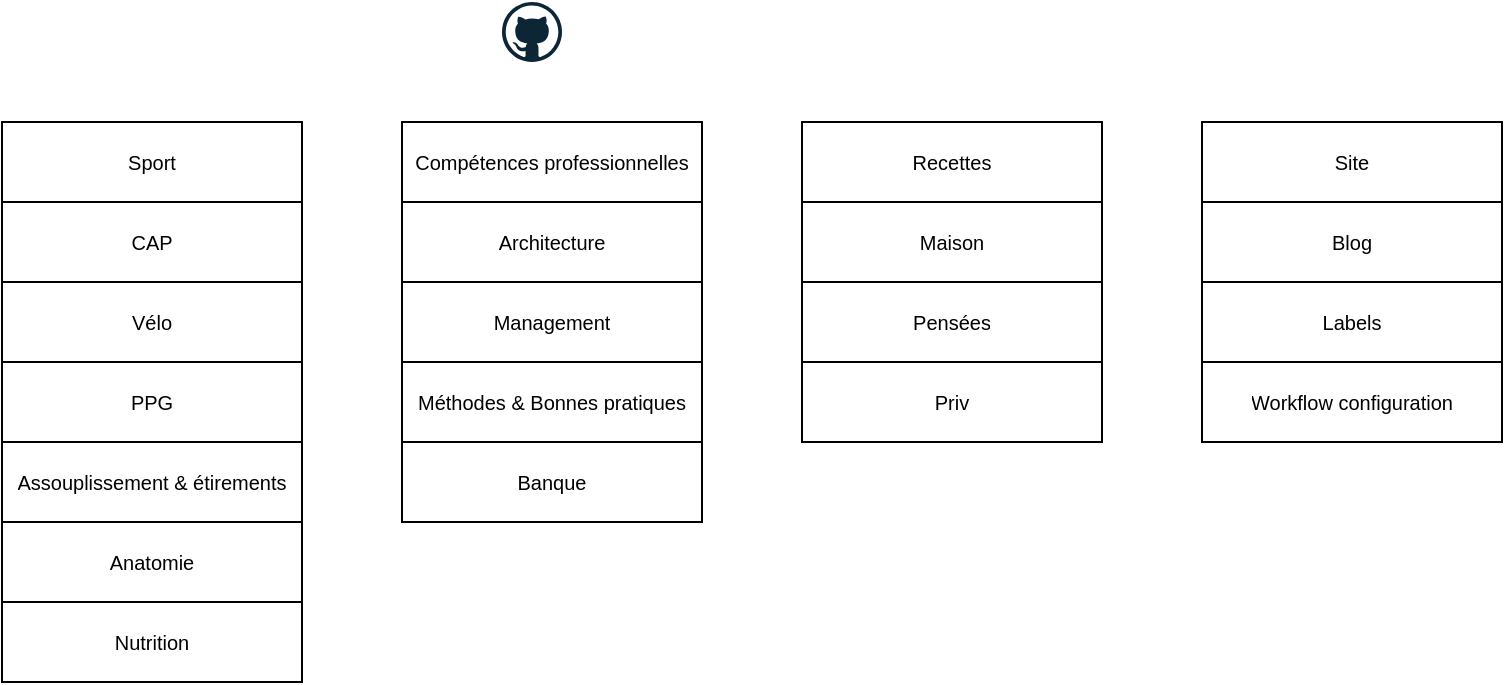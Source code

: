 <mxfile version="13.7.9" type="device"><diagram id="PSGBPLNP3vqcPFXVVVa6" name="Page-1"><mxGraphModel dx="981" dy="563" grid="1" gridSize="10" guides="0" tooltips="1" connect="1" arrows="1" fold="1" page="1" pageScale="1" pageWidth="1169" pageHeight="827" math="0" shadow="0"><root><mxCell id="0"/><mxCell id="1" parent="0"/><mxCell id="f8MAgHsYSVisA1iL0quK-7" value="" style="shape=table;whiteSpace=wrap;startSize=0;container=1;collapsible=0;childLayout=tableLayout;spacing=4;html=1;fontSize=12;" parent="1" vertex="1"><mxGeometry x="90" y="140" width="150" height="280" as="geometry"/></mxCell><mxCell id="f8MAgHsYSVisA1iL0quK-8" value="" style="shape=partialRectangle;html=1;whiteSpace=wrap;collapsible=0;dropTarget=0;pointerEvents=0;fillColor=none;top=0;left=0;bottom=0;right=0;points=[[0,0.5],[1,0.5]];portConstraint=eastwest;" parent="f8MAgHsYSVisA1iL0quK-7" vertex="1"><mxGeometry width="150" height="40" as="geometry"/></mxCell><UserObject label="Sport" link="https://github.com/orgs/TheFeloDevTeam/projects/34" id="f8MAgHsYSVisA1iL0quK-9"><mxCell style="shape=partialRectangle;html=1;whiteSpace=wrap;connectable=0;fillColor=none;top=0;left=0;bottom=0;right=0;overflow=hidden;spacing=4;fontSize=10;" parent="f8MAgHsYSVisA1iL0quK-8" vertex="1"><mxGeometry width="150" height="40" as="geometry"/></mxCell></UserObject><mxCell id="f8MAgHsYSVisA1iL0quK-12" value="" style="shape=partialRectangle;html=1;whiteSpace=wrap;collapsible=0;dropTarget=0;pointerEvents=0;fillColor=none;top=0;left=0;bottom=0;right=0;points=[[0,0.5],[1,0.5]];portConstraint=eastwest;" parent="f8MAgHsYSVisA1iL0quK-7" vertex="1"><mxGeometry y="40" width="150" height="40" as="geometry"/></mxCell><UserObject label="CAP" link="https://github.com/orgs/TheFeloDevTeam/projects/19" id="f8MAgHsYSVisA1iL0quK-13"><mxCell style="shape=partialRectangle;html=1;whiteSpace=wrap;connectable=0;fillColor=none;top=0;left=0;bottom=0;right=0;overflow=hidden;spacing=4;fontSize=10;" parent="f8MAgHsYSVisA1iL0quK-12" vertex="1"><mxGeometry width="150" height="40" as="geometry"/></mxCell></UserObject><mxCell id="f8MAgHsYSVisA1iL0quK-16" value="" style="shape=partialRectangle;html=1;whiteSpace=wrap;collapsible=0;dropTarget=0;pointerEvents=0;fillColor=none;top=0;left=0;bottom=0;right=0;points=[[0,0.5],[1,0.5]];portConstraint=eastwest;" parent="f8MAgHsYSVisA1iL0quK-7" vertex="1"><mxGeometry y="80" width="150" height="40" as="geometry"/></mxCell><UserObject label="Vélo" link="https://github.com/orgs/TheFeloDevTeam/projects/20" id="f8MAgHsYSVisA1iL0quK-17"><mxCell style="shape=partialRectangle;html=1;whiteSpace=wrap;connectable=0;fillColor=none;top=0;left=0;bottom=0;right=0;overflow=hidden;spacing=4;fontSize=10;" parent="f8MAgHsYSVisA1iL0quK-16" vertex="1"><mxGeometry width="150" height="40" as="geometry"/></mxCell></UserObject><mxCell id="f8MAgHsYSVisA1iL0quK-20" style="shape=partialRectangle;html=1;whiteSpace=wrap;collapsible=0;dropTarget=0;pointerEvents=0;fillColor=none;top=0;left=0;bottom=0;right=0;points=[[0,0.5],[1,0.5]];portConstraint=eastwest;" parent="f8MAgHsYSVisA1iL0quK-7" vertex="1"><mxGeometry y="120" width="150" height="40" as="geometry"/></mxCell><UserObject label="PPG" link="https://github.com/orgs/TheFeloDevTeam/projects/23" id="f8MAgHsYSVisA1iL0quK-21"><mxCell style="shape=partialRectangle;html=1;whiteSpace=wrap;connectable=0;fillColor=none;top=0;left=0;bottom=0;right=0;overflow=hidden;spacing=4;fontSize=10;" parent="f8MAgHsYSVisA1iL0quK-20" vertex="1"><mxGeometry width="150" height="40" as="geometry"/></mxCell></UserObject><mxCell id="f8MAgHsYSVisA1iL0quK-22" style="shape=partialRectangle;html=1;whiteSpace=wrap;collapsible=0;dropTarget=0;pointerEvents=0;fillColor=none;top=0;left=0;bottom=0;right=0;points=[[0,0.5],[1,0.5]];portConstraint=eastwest;" parent="f8MAgHsYSVisA1iL0quK-7" vertex="1"><mxGeometry y="160" width="150" height="40" as="geometry"/></mxCell><UserObject label="Assouplissement &amp;amp; étirements" link="https://github.com/orgs/TheFeloDevTeam/projects/25" id="f8MAgHsYSVisA1iL0quK-23"><mxCell style="shape=partialRectangle;html=1;whiteSpace=wrap;connectable=0;fillColor=none;top=0;left=0;bottom=0;right=0;overflow=hidden;spacing=4;fontSize=10;" parent="f8MAgHsYSVisA1iL0quK-22" vertex="1"><mxGeometry width="150" height="40" as="geometry"/></mxCell></UserObject><mxCell id="f8MAgHsYSVisA1iL0quK-24" style="shape=partialRectangle;html=1;whiteSpace=wrap;collapsible=0;dropTarget=0;pointerEvents=0;fillColor=none;top=0;left=0;bottom=0;right=0;points=[[0,0.5],[1,0.5]];portConstraint=eastwest;" parent="f8MAgHsYSVisA1iL0quK-7" vertex="1"><mxGeometry y="200" width="150" height="40" as="geometry"/></mxCell><UserObject label="Anatomie" link="https://github.com/orgs/TheFeloDevTeam/projects/35" id="f8MAgHsYSVisA1iL0quK-25"><mxCell style="shape=partialRectangle;html=1;whiteSpace=wrap;connectable=0;fillColor=none;top=0;left=0;bottom=0;right=0;overflow=hidden;spacing=4;fontSize=10;" parent="f8MAgHsYSVisA1iL0quK-24" vertex="1"><mxGeometry width="150" height="40" as="geometry"/></mxCell></UserObject><mxCell id="f8MAgHsYSVisA1iL0quK-26" style="shape=partialRectangle;html=1;whiteSpace=wrap;collapsible=0;dropTarget=0;pointerEvents=0;fillColor=none;top=0;left=0;bottom=0;right=0;points=[[0,0.5],[1,0.5]];portConstraint=eastwest;" parent="f8MAgHsYSVisA1iL0quK-7" vertex="1"><mxGeometry y="240" width="150" height="40" as="geometry"/></mxCell><UserObject label="Nutrition" link="https://github.com/orgs/TheFeloDevTeam/projects/21" id="f8MAgHsYSVisA1iL0quK-27"><mxCell style="shape=partialRectangle;html=1;whiteSpace=wrap;connectable=0;fillColor=none;top=0;left=0;bottom=0;right=0;overflow=hidden;spacing=4;fontSize=10;" parent="f8MAgHsYSVisA1iL0quK-26" vertex="1"><mxGeometry width="150" height="40" as="geometry"/></mxCell></UserObject><UserObject label="" link="https://github.com/orgs/TheFeloDevTeam/projects?query=is%3Aopen+sort%3Aname-asc" Description="Tous les projets" id="f8MAgHsYSVisA1iL0quK-28"><mxCell style="dashed=0;outlineConnect=0;html=1;align=center;labelPosition=center;verticalLabelPosition=bottom;verticalAlign=top;shape=mxgraph.weblogos.github;aspect=fixed;" parent="1" vertex="1"><mxGeometry x="340" y="80" width="30" height="30" as="geometry"/></mxCell></UserObject><mxCell id="UVWAx00YONSHc_Kubo9x-1" value="" style="shape=table;html=1;whiteSpace=wrap;startSize=0;container=1;collapsible=0;childLayout=tableLayout;spacing=4;fontSize=10;" vertex="1" parent="1"><mxGeometry x="290" y="140" width="150" height="200" as="geometry"/></mxCell><mxCell id="UVWAx00YONSHc_Kubo9x-20" style="shape=partialRectangle;html=1;whiteSpace=wrap;collapsible=0;dropTarget=0;pointerEvents=0;fillColor=none;top=0;left=0;bottom=0;right=0;points=[[0,0.5],[1,0.5]];portConstraint=eastwest;spacing=4;fontSize=10;" vertex="1" parent="UVWAx00YONSHc_Kubo9x-1"><mxGeometry width="150" height="40" as="geometry"/></mxCell><UserObject label="Compétences professionnelles" link="https://github.com/orgs/TheFeloDevTeam/projects/31" id="UVWAx00YONSHc_Kubo9x-21"><mxCell style="shape=partialRectangle;html=1;whiteSpace=wrap;connectable=0;fillColor=none;top=0;left=0;bottom=0;right=0;overflow=hidden;spacing=4;fontSize=10;" vertex="1" parent="UVWAx00YONSHc_Kubo9x-20"><mxGeometry width="150" height="40" as="geometry"/></mxCell></UserObject><mxCell id="UVWAx00YONSHc_Kubo9x-18" style="shape=partialRectangle;html=1;whiteSpace=wrap;collapsible=0;dropTarget=0;pointerEvents=0;fillColor=none;top=0;left=0;bottom=0;right=0;points=[[0,0.5],[1,0.5]];portConstraint=eastwest;spacing=4;fontSize=10;" vertex="1" parent="UVWAx00YONSHc_Kubo9x-1"><mxGeometry y="40" width="150" height="40" as="geometry"/></mxCell><UserObject label="Architecture" link="https://github.com/orgs/TheFeloDevTeam/projects/18" id="UVWAx00YONSHc_Kubo9x-19"><mxCell style="shape=partialRectangle;html=1;whiteSpace=wrap;connectable=0;fillColor=none;top=0;left=0;bottom=0;right=0;overflow=hidden;spacing=4;fontSize=10;" vertex="1" parent="UVWAx00YONSHc_Kubo9x-18"><mxGeometry width="150" height="40" as="geometry"/></mxCell></UserObject><mxCell id="UVWAx00YONSHc_Kubo9x-16" style="shape=partialRectangle;html=1;whiteSpace=wrap;collapsible=0;dropTarget=0;pointerEvents=0;fillColor=none;top=0;left=0;bottom=0;right=0;points=[[0,0.5],[1,0.5]];portConstraint=eastwest;spacing=4;fontSize=10;" vertex="1" parent="UVWAx00YONSHc_Kubo9x-1"><mxGeometry y="80" width="150" height="40" as="geometry"/></mxCell><UserObject label="Management" link="https://github.com/orgs/TheFeloDevTeam/projects/30" id="UVWAx00YONSHc_Kubo9x-17"><mxCell style="shape=partialRectangle;html=1;whiteSpace=wrap;connectable=0;fillColor=none;top=0;left=0;bottom=0;right=0;overflow=hidden;spacing=4;fontSize=10;" vertex="1" parent="UVWAx00YONSHc_Kubo9x-16"><mxGeometry width="150" height="40" as="geometry"/></mxCell></UserObject><mxCell id="UVWAx00YONSHc_Kubo9x-14" style="shape=partialRectangle;html=1;whiteSpace=wrap;collapsible=0;dropTarget=0;pointerEvents=0;fillColor=none;top=0;left=0;bottom=0;right=0;points=[[0,0.5],[1,0.5]];portConstraint=eastwest;spacing=4;fontSize=10;" vertex="1" parent="UVWAx00YONSHc_Kubo9x-1"><mxGeometry y="120" width="150" height="40" as="geometry"/></mxCell><UserObject label="Méthodes &amp;amp; Bonnes pratiques" link="https://github.com/orgs/TheFeloDevTeam/projects/27" id="UVWAx00YONSHc_Kubo9x-15"><mxCell style="shape=partialRectangle;html=1;whiteSpace=wrap;connectable=0;fillColor=none;top=0;left=0;bottom=0;right=0;overflow=hidden;spacing=4;fontSize=10;" vertex="1" parent="UVWAx00YONSHc_Kubo9x-14"><mxGeometry width="150" height="40" as="geometry"/></mxCell></UserObject><mxCell id="UVWAx00YONSHc_Kubo9x-2" value="" style="shape=partialRectangle;html=1;whiteSpace=wrap;collapsible=0;dropTarget=0;pointerEvents=0;fillColor=none;top=0;left=0;bottom=0;right=0;points=[[0,0.5],[1,0.5]];portConstraint=eastwest;spacing=4;fontSize=10;" vertex="1" parent="UVWAx00YONSHc_Kubo9x-1"><mxGeometry y="160" width="150" height="40" as="geometry"/></mxCell><UserObject label="Banque" link="https://github.com/orgs/TheFeloDevTeam/projects/29" id="UVWAx00YONSHc_Kubo9x-3"><mxCell style="shape=partialRectangle;html=1;whiteSpace=wrap;connectable=0;fillColor=none;top=0;left=0;bottom=0;right=0;overflow=hidden;spacing=4;fontSize=10;" vertex="1" parent="UVWAx00YONSHc_Kubo9x-2"><mxGeometry width="150" height="40" as="geometry"/></mxCell></UserObject><mxCell id="UVWAx00YONSHc_Kubo9x-22" value="" style="shape=table;html=1;whiteSpace=wrap;startSize=0;container=1;collapsible=0;childLayout=tableLayout;fontSize=10;spacing=4;" vertex="1" parent="1"><mxGeometry x="490" y="140" width="150" height="160" as="geometry"/></mxCell><mxCell id="UVWAx00YONSHc_Kubo9x-23" value="" style="shape=partialRectangle;html=1;whiteSpace=wrap;collapsible=0;dropTarget=0;pointerEvents=0;fillColor=none;top=0;left=0;bottom=0;right=0;points=[[0,0.5],[1,0.5]];portConstraint=eastwest;fontSize=10;spacing=4;" vertex="1" parent="UVWAx00YONSHc_Kubo9x-22"><mxGeometry width="150" height="40" as="geometry"/></mxCell><UserObject label="Recettes" link="https://github.com/orgs/TheFeloDevTeam/projects/13" id="UVWAx00YONSHc_Kubo9x-24"><mxCell style="shape=partialRectangle;html=1;whiteSpace=wrap;connectable=0;fillColor=none;top=0;left=0;bottom=0;right=0;overflow=hidden;fontSize=10;spacing=4;" vertex="1" parent="UVWAx00YONSHc_Kubo9x-23"><mxGeometry width="150" height="40" as="geometry"/></mxCell></UserObject><mxCell id="UVWAx00YONSHc_Kubo9x-27" value="" style="shape=partialRectangle;html=1;whiteSpace=wrap;collapsible=0;dropTarget=0;pointerEvents=0;fillColor=none;top=0;left=0;bottom=0;right=0;points=[[0,0.5],[1,0.5]];portConstraint=eastwest;fontSize=10;spacing=4;" vertex="1" parent="UVWAx00YONSHc_Kubo9x-22"><mxGeometry y="40" width="150" height="40" as="geometry"/></mxCell><UserObject label="Maison" link="https://github.com/orgs/TheFeloDevTeam/projects/26" id="UVWAx00YONSHc_Kubo9x-28"><mxCell style="shape=partialRectangle;html=1;whiteSpace=wrap;connectable=0;fillColor=none;top=0;left=0;bottom=0;right=0;overflow=hidden;fontSize=10;spacing=4;" vertex="1" parent="UVWAx00YONSHc_Kubo9x-27"><mxGeometry width="150" height="40" as="geometry"/></mxCell></UserObject><mxCell id="UVWAx00YONSHc_Kubo9x-31" value="" style="shape=partialRectangle;html=1;whiteSpace=wrap;collapsible=0;dropTarget=0;pointerEvents=0;fillColor=none;top=0;left=0;bottom=0;right=0;points=[[0,0.5],[1,0.5]];portConstraint=eastwest;fontSize=10;spacing=4;" vertex="1" parent="UVWAx00YONSHc_Kubo9x-22"><mxGeometry y="80" width="150" height="40" as="geometry"/></mxCell><UserObject label="Pensées" link="https://github.com/orgs/TheFeloDevTeam/projects/37" id="UVWAx00YONSHc_Kubo9x-32"><mxCell style="shape=partialRectangle;html=1;whiteSpace=wrap;connectable=0;fillColor=none;top=0;left=0;bottom=0;right=0;overflow=hidden;fontSize=10;spacing=4;" vertex="1" parent="UVWAx00YONSHc_Kubo9x-31"><mxGeometry width="150" height="40" as="geometry"/></mxCell></UserObject><mxCell id="UVWAx00YONSHc_Kubo9x-35" style="shape=partialRectangle;html=1;whiteSpace=wrap;collapsible=0;dropTarget=0;pointerEvents=0;fillColor=none;top=0;left=0;bottom=0;right=0;points=[[0,0.5],[1,0.5]];portConstraint=eastwest;fontSize=10;spacing=4;" vertex="1" parent="UVWAx00YONSHc_Kubo9x-22"><mxGeometry y="120" width="150" height="40" as="geometry"/></mxCell><UserObject label="Priv" link="https://github.com/orgs/TheFeloDevTeam/projects/36" id="UVWAx00YONSHc_Kubo9x-36"><mxCell style="shape=partialRectangle;html=1;whiteSpace=wrap;connectable=0;fillColor=none;top=0;left=0;bottom=0;right=0;overflow=hidden;fontSize=10;spacing=4;" vertex="1" parent="UVWAx00YONSHc_Kubo9x-35"><mxGeometry width="150" height="40" as="geometry"/></mxCell></UserObject><mxCell id="UVWAx00YONSHc_Kubo9x-37" value="" style="shape=image;verticalLabelPosition=bottom;labelBackgroundColor=#ffffff;verticalAlign=top;aspect=fixed;imageAspect=0;image=https://www.bicycleretailer.com/sites/default/files/images/article/ESX_34_Short_ENVE_1.jpg;" vertex="1" parent="1"><mxGeometry x="94" y="224" width="14.02" height="10" as="geometry"/></mxCell><mxCell id="UVWAx00YONSHc_Kubo9x-38" value="" style="shape=image;verticalLabelPosition=bottom;labelBackgroundColor=#ffffff;verticalAlign=top;aspect=fixed;imageAspect=0;image=https://c8.alamy.com/comp/BH7EB9/olympics-london-2012-running-track-lanes-athletics-sports-ground-1-BH7EB9.jpg;" vertex="1" parent="1"><mxGeometry x="96" y="185" width="12.43" height="20" as="geometry"/></mxCell><mxCell id="UVWAx00YONSHc_Kubo9x-39" value="" style="shape=table;html=1;whiteSpace=wrap;startSize=0;container=1;collapsible=0;childLayout=tableLayout;fontSize=10;spacing=4;" vertex="1" parent="1"><mxGeometry x="690" y="140" width="150" height="160" as="geometry"/></mxCell><mxCell id="UVWAx00YONSHc_Kubo9x-40" value="" style="shape=partialRectangle;html=1;whiteSpace=wrap;collapsible=0;dropTarget=0;pointerEvents=0;fillColor=none;top=0;left=0;bottom=0;right=0;points=[[0,0.5],[1,0.5]];portConstraint=eastwest;fontSize=10;" vertex="1" parent="UVWAx00YONSHc_Kubo9x-39"><mxGeometry width="150" height="40" as="geometry"/></mxCell><UserObject label="Site" link="https://thefelodevteam.github.io/FeloFamilySite/" id="UVWAx00YONSHc_Kubo9x-41"><mxCell style="shape=partialRectangle;html=1;whiteSpace=wrap;connectable=0;fillColor=none;top=0;left=0;bottom=0;right=0;overflow=hidden;fontSize=10;" vertex="1" parent="UVWAx00YONSHc_Kubo9x-40"><mxGeometry width="150" height="40" as="geometry"/></mxCell></UserObject><mxCell id="UVWAx00YONSHc_Kubo9x-44" value="" style="shape=partialRectangle;html=1;whiteSpace=wrap;collapsible=0;dropTarget=0;pointerEvents=0;fillColor=none;top=0;left=0;bottom=0;right=0;points=[[0,0.5],[1,0.5]];portConstraint=eastwest;fontSize=10;" vertex="1" parent="UVWAx00YONSHc_Kubo9x-39"><mxGeometry y="40" width="150" height="40" as="geometry"/></mxCell><mxCell id="UVWAx00YONSHc_Kubo9x-45" value="Blog" style="shape=partialRectangle;html=1;whiteSpace=wrap;connectable=0;fillColor=none;top=0;left=0;bottom=0;right=0;overflow=hidden;fontSize=10;" vertex="1" parent="UVWAx00YONSHc_Kubo9x-44"><mxGeometry width="150" height="40" as="geometry"/></mxCell><mxCell id="UVWAx00YONSHc_Kubo9x-48" value="" style="shape=partialRectangle;html=1;whiteSpace=wrap;collapsible=0;dropTarget=0;pointerEvents=0;fillColor=none;top=0;left=0;bottom=0;right=0;points=[[0,0.5],[1,0.5]];portConstraint=eastwest;fontSize=10;" vertex="1" parent="UVWAx00YONSHc_Kubo9x-39"><mxGeometry y="80" width="150" height="40" as="geometry"/></mxCell><UserObject label="Labels" link="https://github.com/TheFeloDevTeam/FeloFamilySite/labels" id="UVWAx00YONSHc_Kubo9x-49"><mxCell style="shape=partialRectangle;html=1;whiteSpace=wrap;connectable=0;fillColor=none;top=0;left=0;bottom=0;right=0;overflow=hidden;fontSize=10;" vertex="1" parent="UVWAx00YONSHc_Kubo9x-48"><mxGeometry width="150" height="40" as="geometry"/></mxCell></UserObject><mxCell id="UVWAx00YONSHc_Kubo9x-52" style="shape=partialRectangle;html=1;whiteSpace=wrap;collapsible=0;dropTarget=0;pointerEvents=0;fillColor=none;top=0;left=0;bottom=0;right=0;points=[[0,0.5],[1,0.5]];portConstraint=eastwest;fontSize=10;" vertex="1" parent="UVWAx00YONSHc_Kubo9x-39"><mxGeometry y="120" width="150" height="40" as="geometry"/></mxCell><UserObject label="Workflow configuration" link="https://github.com/TheFeloDevTeam/FeloFamilySite/tree/master/.github/workflows" id="UVWAx00YONSHc_Kubo9x-53"><mxCell style="shape=partialRectangle;html=1;whiteSpace=wrap;connectable=0;fillColor=none;top=0;left=0;bottom=0;right=0;overflow=hidden;fontSize=10;" vertex="1" parent="UVWAx00YONSHc_Kubo9x-52"><mxGeometry width="150" height="40" as="geometry"/></mxCell></UserObject></root></mxGraphModel></diagram></mxfile>